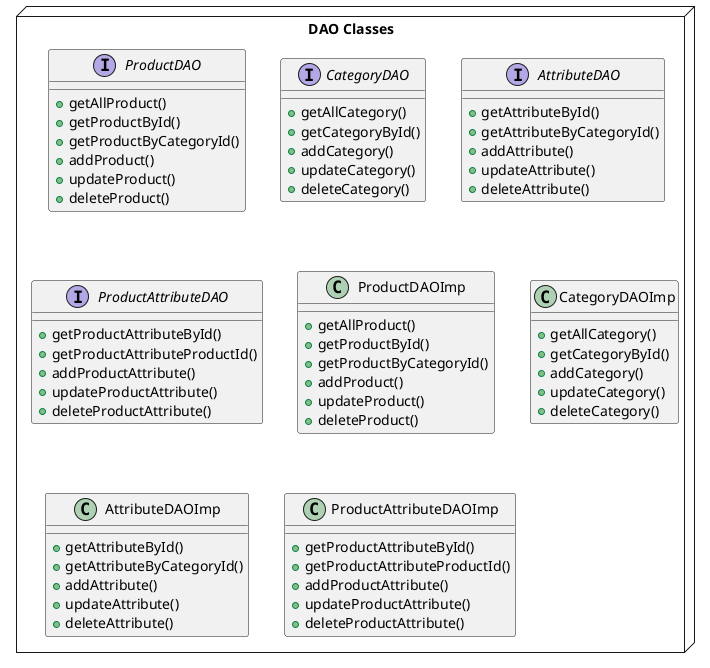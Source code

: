 @startuml
node "DAO Classes" {
    interface ProductDAO{
        + getAllProduct()
        + getProductById()
        + getProductByCategoryId()
        + addProduct()
        + updateProduct()
        + deleteProduct()
    }
    interface CategoryDAO{
        + getAllCategory()
        + getCategoryById()
        + addCategory()
        + updateCategory()
        + deleteCategory()
    }
    interface AttributeDAO{
        + getAttributeById()
        + getAttributeByCategoryId()
        + addAttribute()
        + updateAttribute()
        + deleteAttribute()
    }
    interface ProductAttributeDAO{
        + getProductAttributeById()
        + getProductAttributeProductId()
        + addProductAttribute()
        + updateProductAttribute()
        + deleteProductAttribute()
    }
    class ProductDAOImp{
            + getAllProduct()
            + getProductById()
            + getProductByCategoryId()
            + addProduct()
            + updateProduct()
            + deleteProduct()
    }
    class CategoryDAOImp{
        + getAllCategory()
        + getCategoryById()
        + addCategory()
        + updateCategory()
        + deleteCategory()
    }
    class AttributeDAOImp{
        + getAttributeById()
        + getAttributeByCategoryId()
        + addAttribute()
        + updateAttribute()
        + deleteAttribute()
    }
    class ProductAttributeDAOImp{
        + getProductAttributeById()
        + getProductAttributeProductId()
        + addProductAttribute()
        + updateProductAttribute()
        + deleteProductAttribute()
    }
}
@enduml